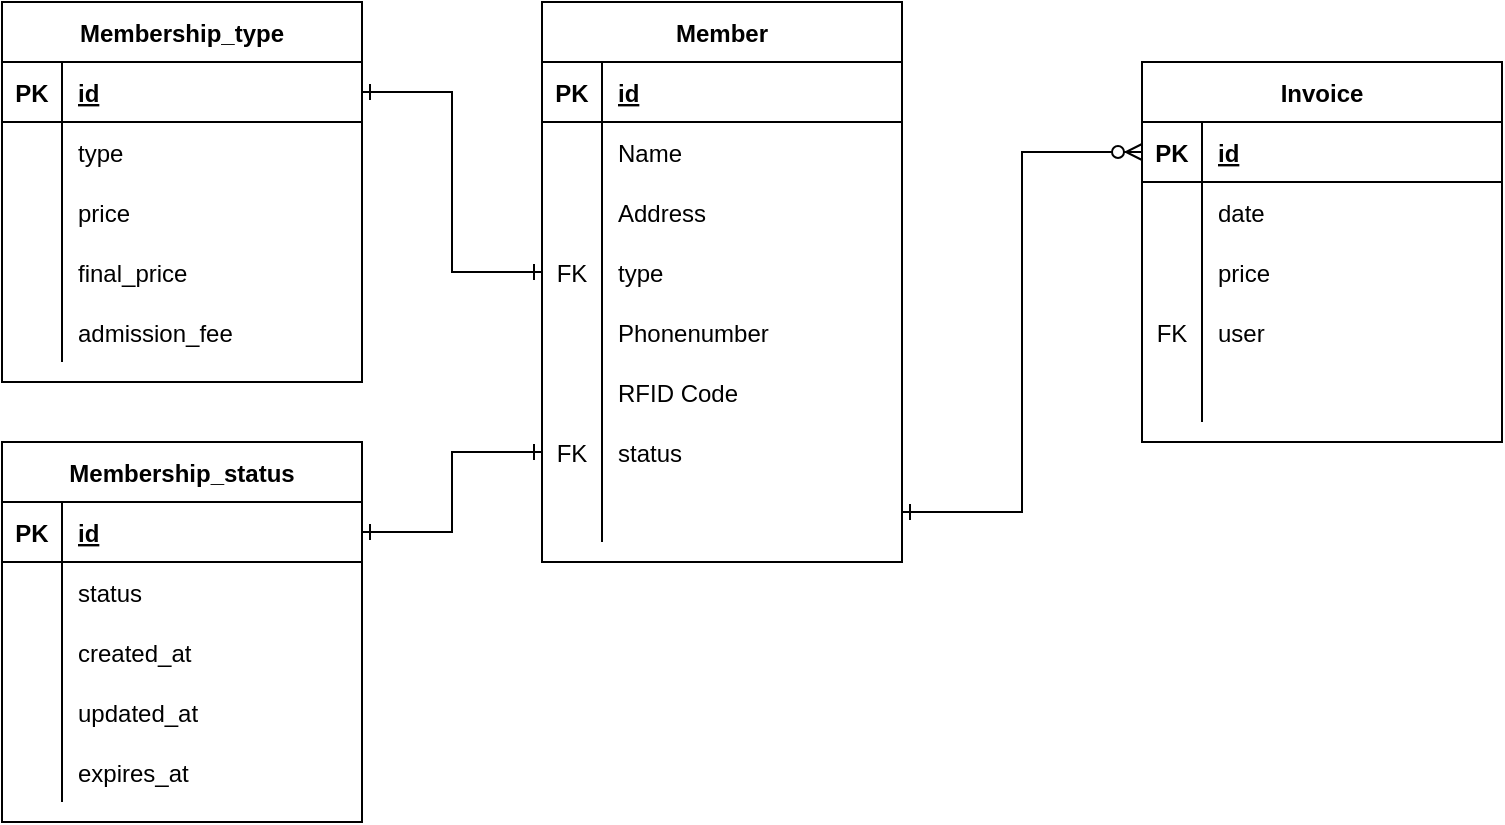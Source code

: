 <mxfile version="14.5.8" type="device"><diagram id="UueBhGsbjIQfpnkvlqJp" name="Page-1"><mxGraphModel dx="1262" dy="716" grid="1" gridSize="10" guides="1" tooltips="1" connect="1" arrows="1" fold="1" page="1" pageScale="1" pageWidth="850" pageHeight="1100" math="0" shadow="0"><root><mxCell id="0"/><mxCell id="1" parent="0"/><mxCell id="qjMhUcHdeLwnd6O7opVW-1" value="Member" style="shape=table;startSize=30;container=1;collapsible=1;childLayout=tableLayout;fixedRows=1;rowLines=0;fontStyle=1;align=center;resizeLast=1;" parent="1" vertex="1"><mxGeometry x="300" y="20" width="180" height="280" as="geometry"/></mxCell><mxCell id="qjMhUcHdeLwnd6O7opVW-2" value="" style="shape=partialRectangle;collapsible=0;dropTarget=0;pointerEvents=0;fillColor=none;top=0;left=0;bottom=1;right=0;points=[[0,0.5],[1,0.5]];portConstraint=eastwest;" parent="qjMhUcHdeLwnd6O7opVW-1" vertex="1"><mxGeometry y="30" width="180" height="30" as="geometry"/></mxCell><mxCell id="qjMhUcHdeLwnd6O7opVW-3" value="PK" style="shape=partialRectangle;connectable=0;fillColor=none;top=0;left=0;bottom=0;right=0;fontStyle=1;overflow=hidden;" parent="qjMhUcHdeLwnd6O7opVW-2" vertex="1"><mxGeometry width="30" height="30" as="geometry"/></mxCell><mxCell id="qjMhUcHdeLwnd6O7opVW-4" value="id" style="shape=partialRectangle;connectable=0;fillColor=none;top=0;left=0;bottom=0;right=0;align=left;spacingLeft=6;fontStyle=5;overflow=hidden;" parent="qjMhUcHdeLwnd6O7opVW-2" vertex="1"><mxGeometry x="30" width="150" height="30" as="geometry"/></mxCell><mxCell id="qjMhUcHdeLwnd6O7opVW-5" value="" style="shape=partialRectangle;collapsible=0;dropTarget=0;pointerEvents=0;fillColor=none;top=0;left=0;bottom=0;right=0;points=[[0,0.5],[1,0.5]];portConstraint=eastwest;" parent="qjMhUcHdeLwnd6O7opVW-1" vertex="1"><mxGeometry y="60" width="180" height="30" as="geometry"/></mxCell><mxCell id="qjMhUcHdeLwnd6O7opVW-6" value="" style="shape=partialRectangle;connectable=0;fillColor=none;top=0;left=0;bottom=0;right=0;editable=1;overflow=hidden;" parent="qjMhUcHdeLwnd6O7opVW-5" vertex="1"><mxGeometry width="30" height="30" as="geometry"/></mxCell><mxCell id="qjMhUcHdeLwnd6O7opVW-7" value="Name" style="shape=partialRectangle;connectable=0;fillColor=none;top=0;left=0;bottom=0;right=0;align=left;spacingLeft=6;overflow=hidden;" parent="qjMhUcHdeLwnd6O7opVW-5" vertex="1"><mxGeometry x="30" width="150" height="30" as="geometry"/></mxCell><mxCell id="qjMhUcHdeLwnd6O7opVW-8" value="" style="shape=partialRectangle;collapsible=0;dropTarget=0;pointerEvents=0;fillColor=none;top=0;left=0;bottom=0;right=0;points=[[0,0.5],[1,0.5]];portConstraint=eastwest;" parent="qjMhUcHdeLwnd6O7opVW-1" vertex="1"><mxGeometry y="90" width="180" height="30" as="geometry"/></mxCell><mxCell id="qjMhUcHdeLwnd6O7opVW-9" value="" style="shape=partialRectangle;connectable=0;fillColor=none;top=0;left=0;bottom=0;right=0;editable=1;overflow=hidden;" parent="qjMhUcHdeLwnd6O7opVW-8" vertex="1"><mxGeometry width="30" height="30" as="geometry"/></mxCell><mxCell id="qjMhUcHdeLwnd6O7opVW-10" value="Address" style="shape=partialRectangle;connectable=0;fillColor=none;top=0;left=0;bottom=0;right=0;align=left;spacingLeft=6;overflow=hidden;" parent="qjMhUcHdeLwnd6O7opVW-8" vertex="1"><mxGeometry x="30" width="150" height="30" as="geometry"/></mxCell><mxCell id="qjMhUcHdeLwnd6O7opVW-14" value="" style="shape=partialRectangle;collapsible=0;dropTarget=0;pointerEvents=0;fillColor=none;top=0;left=0;bottom=0;right=0;points=[[0,0.5],[1,0.5]];portConstraint=eastwest;" parent="qjMhUcHdeLwnd6O7opVW-1" vertex="1"><mxGeometry y="120" width="180" height="30" as="geometry"/></mxCell><mxCell id="qjMhUcHdeLwnd6O7opVW-15" value="FK" style="shape=partialRectangle;connectable=0;fillColor=none;top=0;left=0;bottom=0;right=0;editable=1;overflow=hidden;" parent="qjMhUcHdeLwnd6O7opVW-14" vertex="1"><mxGeometry width="30" height="30" as="geometry"/></mxCell><mxCell id="qjMhUcHdeLwnd6O7opVW-16" value="type" style="shape=partialRectangle;connectable=0;fillColor=none;top=0;left=0;bottom=0;right=0;align=left;spacingLeft=6;overflow=hidden;" parent="qjMhUcHdeLwnd6O7opVW-14" vertex="1"><mxGeometry x="30" width="150" height="30" as="geometry"/></mxCell><mxCell id="qjMhUcHdeLwnd6O7opVW-11" value="" style="shape=partialRectangle;collapsible=0;dropTarget=0;pointerEvents=0;fillColor=none;top=0;left=0;bottom=0;right=0;points=[[0,0.5],[1,0.5]];portConstraint=eastwest;" parent="qjMhUcHdeLwnd6O7opVW-1" vertex="1"><mxGeometry y="150" width="180" height="30" as="geometry"/></mxCell><mxCell id="qjMhUcHdeLwnd6O7opVW-12" value="" style="shape=partialRectangle;connectable=0;fillColor=none;top=0;left=0;bottom=0;right=0;editable=1;overflow=hidden;" parent="qjMhUcHdeLwnd6O7opVW-11" vertex="1"><mxGeometry width="30" height="30" as="geometry"/></mxCell><mxCell id="qjMhUcHdeLwnd6O7opVW-13" value="Phonenumber" style="shape=partialRectangle;connectable=0;fillColor=none;top=0;left=0;bottom=0;right=0;align=left;spacingLeft=6;overflow=hidden;" parent="qjMhUcHdeLwnd6O7opVW-11" vertex="1"><mxGeometry x="30" width="150" height="30" as="geometry"/></mxCell><mxCell id="qjMhUcHdeLwnd6O7opVW-33" value="" style="shape=partialRectangle;collapsible=0;dropTarget=0;pointerEvents=0;fillColor=none;top=0;left=0;bottom=0;right=0;points=[[0,0.5],[1,0.5]];portConstraint=eastwest;" parent="qjMhUcHdeLwnd6O7opVW-1" vertex="1"><mxGeometry y="180" width="180" height="30" as="geometry"/></mxCell><mxCell id="qjMhUcHdeLwnd6O7opVW-34" value="" style="shape=partialRectangle;connectable=0;fillColor=none;top=0;left=0;bottom=0;right=0;editable=1;overflow=hidden;" parent="qjMhUcHdeLwnd6O7opVW-33" vertex="1"><mxGeometry width="30" height="30" as="geometry"/></mxCell><mxCell id="qjMhUcHdeLwnd6O7opVW-35" value="RFID Code" style="shape=partialRectangle;connectable=0;fillColor=none;top=0;left=0;bottom=0;right=0;align=left;spacingLeft=6;overflow=hidden;" parent="qjMhUcHdeLwnd6O7opVW-33" vertex="1"><mxGeometry x="30" width="150" height="30" as="geometry"/></mxCell><mxCell id="qjMhUcHdeLwnd6O7opVW-42" value="" style="shape=partialRectangle;collapsible=0;dropTarget=0;pointerEvents=0;fillColor=none;top=0;left=0;bottom=0;right=0;points=[[0,0.5],[1,0.5]];portConstraint=eastwest;" parent="qjMhUcHdeLwnd6O7opVW-1" vertex="1"><mxGeometry y="210" width="180" height="30" as="geometry"/></mxCell><mxCell id="qjMhUcHdeLwnd6O7opVW-43" value="FK" style="shape=partialRectangle;connectable=0;fillColor=none;top=0;left=0;bottom=0;right=0;editable=1;overflow=hidden;" parent="qjMhUcHdeLwnd6O7opVW-42" vertex="1"><mxGeometry width="30" height="30" as="geometry"/></mxCell><mxCell id="qjMhUcHdeLwnd6O7opVW-44" value="status" style="shape=partialRectangle;connectable=0;fillColor=none;top=0;left=0;bottom=0;right=0;align=left;spacingLeft=6;overflow=hidden;" parent="qjMhUcHdeLwnd6O7opVW-42" vertex="1"><mxGeometry x="30" width="150" height="30" as="geometry"/></mxCell><mxCell id="3TBD-f4ClvLJHZG8fTAI-17" value="" style="shape=partialRectangle;collapsible=0;dropTarget=0;pointerEvents=0;fillColor=none;top=0;left=0;bottom=0;right=0;points=[[0,0.5],[1,0.5]];portConstraint=eastwest;" vertex="1" parent="qjMhUcHdeLwnd6O7opVW-1"><mxGeometry y="240" width="180" height="30" as="geometry"/></mxCell><mxCell id="3TBD-f4ClvLJHZG8fTAI-18" value="" style="shape=partialRectangle;connectable=0;fillColor=none;top=0;left=0;bottom=0;right=0;editable=1;overflow=hidden;" vertex="1" parent="3TBD-f4ClvLJHZG8fTAI-17"><mxGeometry width="30" height="30" as="geometry"/></mxCell><mxCell id="3TBD-f4ClvLJHZG8fTAI-19" value="" style="shape=partialRectangle;connectable=0;fillColor=none;top=0;left=0;bottom=0;right=0;align=left;spacingLeft=6;overflow=hidden;" vertex="1" parent="3TBD-f4ClvLJHZG8fTAI-17"><mxGeometry x="30" width="150" height="30" as="geometry"/></mxCell><mxCell id="qjMhUcHdeLwnd6O7opVW-17" value="Membership_type" style="shape=table;startSize=30;container=1;collapsible=1;childLayout=tableLayout;fixedRows=1;rowLines=0;fontStyle=1;align=center;resizeLast=1;" parent="1" vertex="1"><mxGeometry x="30" y="20" width="180" height="190" as="geometry"/></mxCell><mxCell id="qjMhUcHdeLwnd6O7opVW-18" value="" style="shape=partialRectangle;collapsible=0;dropTarget=0;pointerEvents=0;fillColor=none;top=0;left=0;bottom=1;right=0;points=[[0,0.5],[1,0.5]];portConstraint=eastwest;" parent="qjMhUcHdeLwnd6O7opVW-17" vertex="1"><mxGeometry y="30" width="180" height="30" as="geometry"/></mxCell><mxCell id="qjMhUcHdeLwnd6O7opVW-19" value="PK" style="shape=partialRectangle;connectable=0;fillColor=none;top=0;left=0;bottom=0;right=0;fontStyle=1;overflow=hidden;" parent="qjMhUcHdeLwnd6O7opVW-18" vertex="1"><mxGeometry width="30" height="30" as="geometry"/></mxCell><mxCell id="qjMhUcHdeLwnd6O7opVW-20" value="id" style="shape=partialRectangle;connectable=0;fillColor=none;top=0;left=0;bottom=0;right=0;align=left;spacingLeft=6;fontStyle=5;overflow=hidden;" parent="qjMhUcHdeLwnd6O7opVW-18" vertex="1"><mxGeometry x="30" width="150" height="30" as="geometry"/></mxCell><mxCell id="qjMhUcHdeLwnd6O7opVW-21" value="" style="shape=partialRectangle;collapsible=0;dropTarget=0;pointerEvents=0;fillColor=none;top=0;left=0;bottom=0;right=0;points=[[0,0.5],[1,0.5]];portConstraint=eastwest;" parent="qjMhUcHdeLwnd6O7opVW-17" vertex="1"><mxGeometry y="60" width="180" height="30" as="geometry"/></mxCell><mxCell id="qjMhUcHdeLwnd6O7opVW-22" value="" style="shape=partialRectangle;connectable=0;fillColor=none;top=0;left=0;bottom=0;right=0;editable=1;overflow=hidden;" parent="qjMhUcHdeLwnd6O7opVW-21" vertex="1"><mxGeometry width="30" height="30" as="geometry"/></mxCell><mxCell id="qjMhUcHdeLwnd6O7opVW-23" value="type" style="shape=partialRectangle;connectable=0;fillColor=none;top=0;left=0;bottom=0;right=0;align=left;spacingLeft=6;overflow=hidden;" parent="qjMhUcHdeLwnd6O7opVW-21" vertex="1"><mxGeometry x="30" width="150" height="30" as="geometry"/></mxCell><mxCell id="qjMhUcHdeLwnd6O7opVW-24" value="" style="shape=partialRectangle;collapsible=0;dropTarget=0;pointerEvents=0;fillColor=none;top=0;left=0;bottom=0;right=0;points=[[0,0.5],[1,0.5]];portConstraint=eastwest;" parent="qjMhUcHdeLwnd6O7opVW-17" vertex="1"><mxGeometry y="90" width="180" height="30" as="geometry"/></mxCell><mxCell id="qjMhUcHdeLwnd6O7opVW-25" value="" style="shape=partialRectangle;connectable=0;fillColor=none;top=0;left=0;bottom=0;right=0;editable=1;overflow=hidden;" parent="qjMhUcHdeLwnd6O7opVW-24" vertex="1"><mxGeometry width="30" height="30" as="geometry"/></mxCell><mxCell id="qjMhUcHdeLwnd6O7opVW-26" value="price" style="shape=partialRectangle;connectable=0;fillColor=none;top=0;left=0;bottom=0;right=0;align=left;spacingLeft=6;overflow=hidden;" parent="qjMhUcHdeLwnd6O7opVW-24" vertex="1"><mxGeometry x="30" width="150" height="30" as="geometry"/></mxCell><mxCell id="qjMhUcHdeLwnd6O7opVW-27" value="" style="shape=partialRectangle;collapsible=0;dropTarget=0;pointerEvents=0;fillColor=none;top=0;left=0;bottom=0;right=0;points=[[0,0.5],[1,0.5]];portConstraint=eastwest;" parent="qjMhUcHdeLwnd6O7opVW-17" vertex="1"><mxGeometry y="120" width="180" height="30" as="geometry"/></mxCell><mxCell id="qjMhUcHdeLwnd6O7opVW-28" value="" style="shape=partialRectangle;connectable=0;fillColor=none;top=0;left=0;bottom=0;right=0;editable=1;overflow=hidden;" parent="qjMhUcHdeLwnd6O7opVW-27" vertex="1"><mxGeometry width="30" height="30" as="geometry"/></mxCell><mxCell id="qjMhUcHdeLwnd6O7opVW-29" value="final_price" style="shape=partialRectangle;connectable=0;fillColor=none;top=0;left=0;bottom=0;right=0;align=left;spacingLeft=6;overflow=hidden;" parent="qjMhUcHdeLwnd6O7opVW-27" vertex="1"><mxGeometry x="30" width="150" height="30" as="geometry"/></mxCell><mxCell id="qjMhUcHdeLwnd6O7opVW-30" value="" style="shape=partialRectangle;collapsible=0;dropTarget=0;pointerEvents=0;fillColor=none;top=0;left=0;bottom=0;right=0;points=[[0,0.5],[1,0.5]];portConstraint=eastwest;" parent="qjMhUcHdeLwnd6O7opVW-17" vertex="1"><mxGeometry y="150" width="180" height="30" as="geometry"/></mxCell><mxCell id="qjMhUcHdeLwnd6O7opVW-31" value="" style="shape=partialRectangle;connectable=0;fillColor=none;top=0;left=0;bottom=0;right=0;editable=1;overflow=hidden;" parent="qjMhUcHdeLwnd6O7opVW-30" vertex="1"><mxGeometry width="30" height="30" as="geometry"/></mxCell><mxCell id="qjMhUcHdeLwnd6O7opVW-32" value="admission_fee" style="shape=partialRectangle;connectable=0;fillColor=none;top=0;left=0;bottom=0;right=0;align=left;spacingLeft=6;overflow=hidden;" parent="qjMhUcHdeLwnd6O7opVW-30" vertex="1"><mxGeometry x="30" width="150" height="30" as="geometry"/></mxCell><mxCell id="qjMhUcHdeLwnd6O7opVW-45" value="Membership_status" style="shape=table;startSize=30;container=1;collapsible=1;childLayout=tableLayout;fixedRows=1;rowLines=0;fontStyle=1;align=center;resizeLast=1;" parent="1" vertex="1"><mxGeometry x="30" y="240" width="180" height="190" as="geometry"/></mxCell><mxCell id="qjMhUcHdeLwnd6O7opVW-46" value="" style="shape=partialRectangle;collapsible=0;dropTarget=0;pointerEvents=0;fillColor=none;top=0;left=0;bottom=1;right=0;points=[[0,0.5],[1,0.5]];portConstraint=eastwest;" parent="qjMhUcHdeLwnd6O7opVW-45" vertex="1"><mxGeometry y="30" width="180" height="30" as="geometry"/></mxCell><mxCell id="qjMhUcHdeLwnd6O7opVW-47" value="PK" style="shape=partialRectangle;connectable=0;fillColor=none;top=0;left=0;bottom=0;right=0;fontStyle=1;overflow=hidden;" parent="qjMhUcHdeLwnd6O7opVW-46" vertex="1"><mxGeometry width="30" height="30" as="geometry"/></mxCell><mxCell id="qjMhUcHdeLwnd6O7opVW-48" value="id" style="shape=partialRectangle;connectable=0;fillColor=none;top=0;left=0;bottom=0;right=0;align=left;spacingLeft=6;fontStyle=5;overflow=hidden;" parent="qjMhUcHdeLwnd6O7opVW-46" vertex="1"><mxGeometry x="30" width="150" height="30" as="geometry"/></mxCell><mxCell id="qjMhUcHdeLwnd6O7opVW-49" value="" style="shape=partialRectangle;collapsible=0;dropTarget=0;pointerEvents=0;fillColor=none;top=0;left=0;bottom=0;right=0;points=[[0,0.5],[1,0.5]];portConstraint=eastwest;" parent="qjMhUcHdeLwnd6O7opVW-45" vertex="1"><mxGeometry y="60" width="180" height="30" as="geometry"/></mxCell><mxCell id="qjMhUcHdeLwnd6O7opVW-50" value="" style="shape=partialRectangle;connectable=0;fillColor=none;top=0;left=0;bottom=0;right=0;editable=1;overflow=hidden;" parent="qjMhUcHdeLwnd6O7opVW-49" vertex="1"><mxGeometry width="30" height="30" as="geometry"/></mxCell><mxCell id="qjMhUcHdeLwnd6O7opVW-51" value="status" style="shape=partialRectangle;connectable=0;fillColor=none;top=0;left=0;bottom=0;right=0;align=left;spacingLeft=6;overflow=hidden;" parent="qjMhUcHdeLwnd6O7opVW-49" vertex="1"><mxGeometry x="30" width="150" height="30" as="geometry"/></mxCell><mxCell id="qjMhUcHdeLwnd6O7opVW-52" value="" style="shape=partialRectangle;collapsible=0;dropTarget=0;pointerEvents=0;fillColor=none;top=0;left=0;bottom=0;right=0;points=[[0,0.5],[1,0.5]];portConstraint=eastwest;" parent="qjMhUcHdeLwnd6O7opVW-45" vertex="1"><mxGeometry y="90" width="180" height="30" as="geometry"/></mxCell><mxCell id="qjMhUcHdeLwnd6O7opVW-53" value="" style="shape=partialRectangle;connectable=0;fillColor=none;top=0;left=0;bottom=0;right=0;editable=1;overflow=hidden;" parent="qjMhUcHdeLwnd6O7opVW-52" vertex="1"><mxGeometry width="30" height="30" as="geometry"/></mxCell><mxCell id="qjMhUcHdeLwnd6O7opVW-54" value="created_at" style="shape=partialRectangle;connectable=0;fillColor=none;top=0;left=0;bottom=0;right=0;align=left;spacingLeft=6;overflow=hidden;" parent="qjMhUcHdeLwnd6O7opVW-52" vertex="1"><mxGeometry x="30" width="150" height="30" as="geometry"/></mxCell><mxCell id="qjMhUcHdeLwnd6O7opVW-55" value="" style="shape=partialRectangle;collapsible=0;dropTarget=0;pointerEvents=0;fillColor=none;top=0;left=0;bottom=0;right=0;points=[[0,0.5],[1,0.5]];portConstraint=eastwest;" parent="qjMhUcHdeLwnd6O7opVW-45" vertex="1"><mxGeometry y="120" width="180" height="30" as="geometry"/></mxCell><mxCell id="qjMhUcHdeLwnd6O7opVW-56" value="" style="shape=partialRectangle;connectable=0;fillColor=none;top=0;left=0;bottom=0;right=0;editable=1;overflow=hidden;" parent="qjMhUcHdeLwnd6O7opVW-55" vertex="1"><mxGeometry width="30" height="30" as="geometry"/></mxCell><mxCell id="qjMhUcHdeLwnd6O7opVW-57" value="updated_at" style="shape=partialRectangle;connectable=0;fillColor=none;top=0;left=0;bottom=0;right=0;align=left;spacingLeft=6;overflow=hidden;" parent="qjMhUcHdeLwnd6O7opVW-55" vertex="1"><mxGeometry x="30" width="150" height="30" as="geometry"/></mxCell><mxCell id="qjMhUcHdeLwnd6O7opVW-58" value="" style="shape=partialRectangle;collapsible=0;dropTarget=0;pointerEvents=0;fillColor=none;top=0;left=0;bottom=0;right=0;points=[[0,0.5],[1,0.5]];portConstraint=eastwest;" parent="qjMhUcHdeLwnd6O7opVW-45" vertex="1"><mxGeometry y="150" width="180" height="30" as="geometry"/></mxCell><mxCell id="qjMhUcHdeLwnd6O7opVW-59" value="" style="shape=partialRectangle;connectable=0;fillColor=none;top=0;left=0;bottom=0;right=0;editable=1;overflow=hidden;" parent="qjMhUcHdeLwnd6O7opVW-58" vertex="1"><mxGeometry width="30" height="30" as="geometry"/></mxCell><mxCell id="qjMhUcHdeLwnd6O7opVW-60" value="expires_at" style="shape=partialRectangle;connectable=0;fillColor=none;top=0;left=0;bottom=0;right=0;align=left;spacingLeft=6;overflow=hidden;" parent="qjMhUcHdeLwnd6O7opVW-58" vertex="1"><mxGeometry x="30" width="150" height="30" as="geometry"/></mxCell><mxCell id="qjMhUcHdeLwnd6O7opVW-61" style="edgeStyle=orthogonalEdgeStyle;rounded=0;orthogonalLoop=1;jettySize=auto;html=1;entryX=1;entryY=0.5;entryDx=0;entryDy=0;endArrow=ERone;endFill=0;startArrow=ERone;startFill=0;" parent="1" source="qjMhUcHdeLwnd6O7opVW-14" target="qjMhUcHdeLwnd6O7opVW-18" edge="1"><mxGeometry relative="1" as="geometry"/></mxCell><mxCell id="qjMhUcHdeLwnd6O7opVW-62" style="edgeStyle=orthogonalEdgeStyle;rounded=0;orthogonalLoop=1;jettySize=auto;html=1;endArrow=ERone;endFill=0;startArrow=ERone;startFill=0;" parent="1" source="qjMhUcHdeLwnd6O7opVW-42" target="qjMhUcHdeLwnd6O7opVW-46" edge="1"><mxGeometry relative="1" as="geometry"/></mxCell><mxCell id="3TBD-f4ClvLJHZG8fTAI-1" value="Invoice" style="shape=table;startSize=30;container=1;collapsible=1;childLayout=tableLayout;fixedRows=1;rowLines=0;fontStyle=1;align=center;resizeLast=1;" vertex="1" parent="1"><mxGeometry x="600" y="50" width="180" height="190" as="geometry"/></mxCell><mxCell id="3TBD-f4ClvLJHZG8fTAI-2" value="" style="shape=partialRectangle;collapsible=0;dropTarget=0;pointerEvents=0;fillColor=none;top=0;left=0;bottom=1;right=0;points=[[0,0.5],[1,0.5]];portConstraint=eastwest;" vertex="1" parent="3TBD-f4ClvLJHZG8fTAI-1"><mxGeometry y="30" width="180" height="30" as="geometry"/></mxCell><mxCell id="3TBD-f4ClvLJHZG8fTAI-3" value="PK" style="shape=partialRectangle;connectable=0;fillColor=none;top=0;left=0;bottom=0;right=0;fontStyle=1;overflow=hidden;" vertex="1" parent="3TBD-f4ClvLJHZG8fTAI-2"><mxGeometry width="30" height="30" as="geometry"/></mxCell><mxCell id="3TBD-f4ClvLJHZG8fTAI-4" value="id" style="shape=partialRectangle;connectable=0;fillColor=none;top=0;left=0;bottom=0;right=0;align=left;spacingLeft=6;fontStyle=5;overflow=hidden;" vertex="1" parent="3TBD-f4ClvLJHZG8fTAI-2"><mxGeometry x="30" width="150" height="30" as="geometry"/></mxCell><mxCell id="3TBD-f4ClvLJHZG8fTAI-5" value="" style="shape=partialRectangle;collapsible=0;dropTarget=0;pointerEvents=0;fillColor=none;top=0;left=0;bottom=0;right=0;points=[[0,0.5],[1,0.5]];portConstraint=eastwest;" vertex="1" parent="3TBD-f4ClvLJHZG8fTAI-1"><mxGeometry y="60" width="180" height="30" as="geometry"/></mxCell><mxCell id="3TBD-f4ClvLJHZG8fTAI-6" value="" style="shape=partialRectangle;connectable=0;fillColor=none;top=0;left=0;bottom=0;right=0;editable=1;overflow=hidden;" vertex="1" parent="3TBD-f4ClvLJHZG8fTAI-5"><mxGeometry width="30" height="30" as="geometry"/></mxCell><mxCell id="3TBD-f4ClvLJHZG8fTAI-7" value="date" style="shape=partialRectangle;connectable=0;fillColor=none;top=0;left=0;bottom=0;right=0;align=left;spacingLeft=6;overflow=hidden;" vertex="1" parent="3TBD-f4ClvLJHZG8fTAI-5"><mxGeometry x="30" width="150" height="30" as="geometry"/></mxCell><mxCell id="3TBD-f4ClvLJHZG8fTAI-8" value="" style="shape=partialRectangle;collapsible=0;dropTarget=0;pointerEvents=0;fillColor=none;top=0;left=0;bottom=0;right=0;points=[[0,0.5],[1,0.5]];portConstraint=eastwest;" vertex="1" parent="3TBD-f4ClvLJHZG8fTAI-1"><mxGeometry y="90" width="180" height="30" as="geometry"/></mxCell><mxCell id="3TBD-f4ClvLJHZG8fTAI-9" value="" style="shape=partialRectangle;connectable=0;fillColor=none;top=0;left=0;bottom=0;right=0;editable=1;overflow=hidden;" vertex="1" parent="3TBD-f4ClvLJHZG8fTAI-8"><mxGeometry width="30" height="30" as="geometry"/></mxCell><mxCell id="3TBD-f4ClvLJHZG8fTAI-10" value="price" style="shape=partialRectangle;connectable=0;fillColor=none;top=0;left=0;bottom=0;right=0;align=left;spacingLeft=6;overflow=hidden;" vertex="1" parent="3TBD-f4ClvLJHZG8fTAI-8"><mxGeometry x="30" width="150" height="30" as="geometry"/></mxCell><mxCell id="3TBD-f4ClvLJHZG8fTAI-11" value="" style="shape=partialRectangle;collapsible=0;dropTarget=0;pointerEvents=0;fillColor=none;top=0;left=0;bottom=0;right=0;points=[[0,0.5],[1,0.5]];portConstraint=eastwest;" vertex="1" parent="3TBD-f4ClvLJHZG8fTAI-1"><mxGeometry y="120" width="180" height="30" as="geometry"/></mxCell><mxCell id="3TBD-f4ClvLJHZG8fTAI-12" value="FK" style="shape=partialRectangle;connectable=0;fillColor=none;top=0;left=0;bottom=0;right=0;editable=1;overflow=hidden;" vertex="1" parent="3TBD-f4ClvLJHZG8fTAI-11"><mxGeometry width="30" height="30" as="geometry"/></mxCell><mxCell id="3TBD-f4ClvLJHZG8fTAI-13" value="user" style="shape=partialRectangle;connectable=0;fillColor=none;top=0;left=0;bottom=0;right=0;align=left;spacingLeft=6;overflow=hidden;" vertex="1" parent="3TBD-f4ClvLJHZG8fTAI-11"><mxGeometry x="30" width="150" height="30" as="geometry"/></mxCell><mxCell id="3TBD-f4ClvLJHZG8fTAI-14" value="" style="shape=partialRectangle;collapsible=0;dropTarget=0;pointerEvents=0;fillColor=none;top=0;left=0;bottom=0;right=0;points=[[0,0.5],[1,0.5]];portConstraint=eastwest;" vertex="1" parent="3TBD-f4ClvLJHZG8fTAI-1"><mxGeometry y="150" width="180" height="30" as="geometry"/></mxCell><mxCell id="3TBD-f4ClvLJHZG8fTAI-15" value="" style="shape=partialRectangle;connectable=0;fillColor=none;top=0;left=0;bottom=0;right=0;editable=1;overflow=hidden;" vertex="1" parent="3TBD-f4ClvLJHZG8fTAI-14"><mxGeometry width="30" height="30" as="geometry"/></mxCell><mxCell id="3TBD-f4ClvLJHZG8fTAI-16" value="" style="shape=partialRectangle;connectable=0;fillColor=none;top=0;left=0;bottom=0;right=0;align=left;spacingLeft=6;overflow=hidden;" vertex="1" parent="3TBD-f4ClvLJHZG8fTAI-14"><mxGeometry x="30" width="150" height="30" as="geometry"/></mxCell><mxCell id="3TBD-f4ClvLJHZG8fTAI-20" style="edgeStyle=orthogonalEdgeStyle;rounded=0;orthogonalLoop=1;jettySize=auto;html=1;entryX=0;entryY=0.5;entryDx=0;entryDy=0;startArrow=ERone;startFill=0;endArrow=ERzeroToMany;endFill=1;" edge="1" parent="1" source="3TBD-f4ClvLJHZG8fTAI-17" target="3TBD-f4ClvLJHZG8fTAI-2"><mxGeometry relative="1" as="geometry"/></mxCell></root></mxGraphModel></diagram></mxfile>